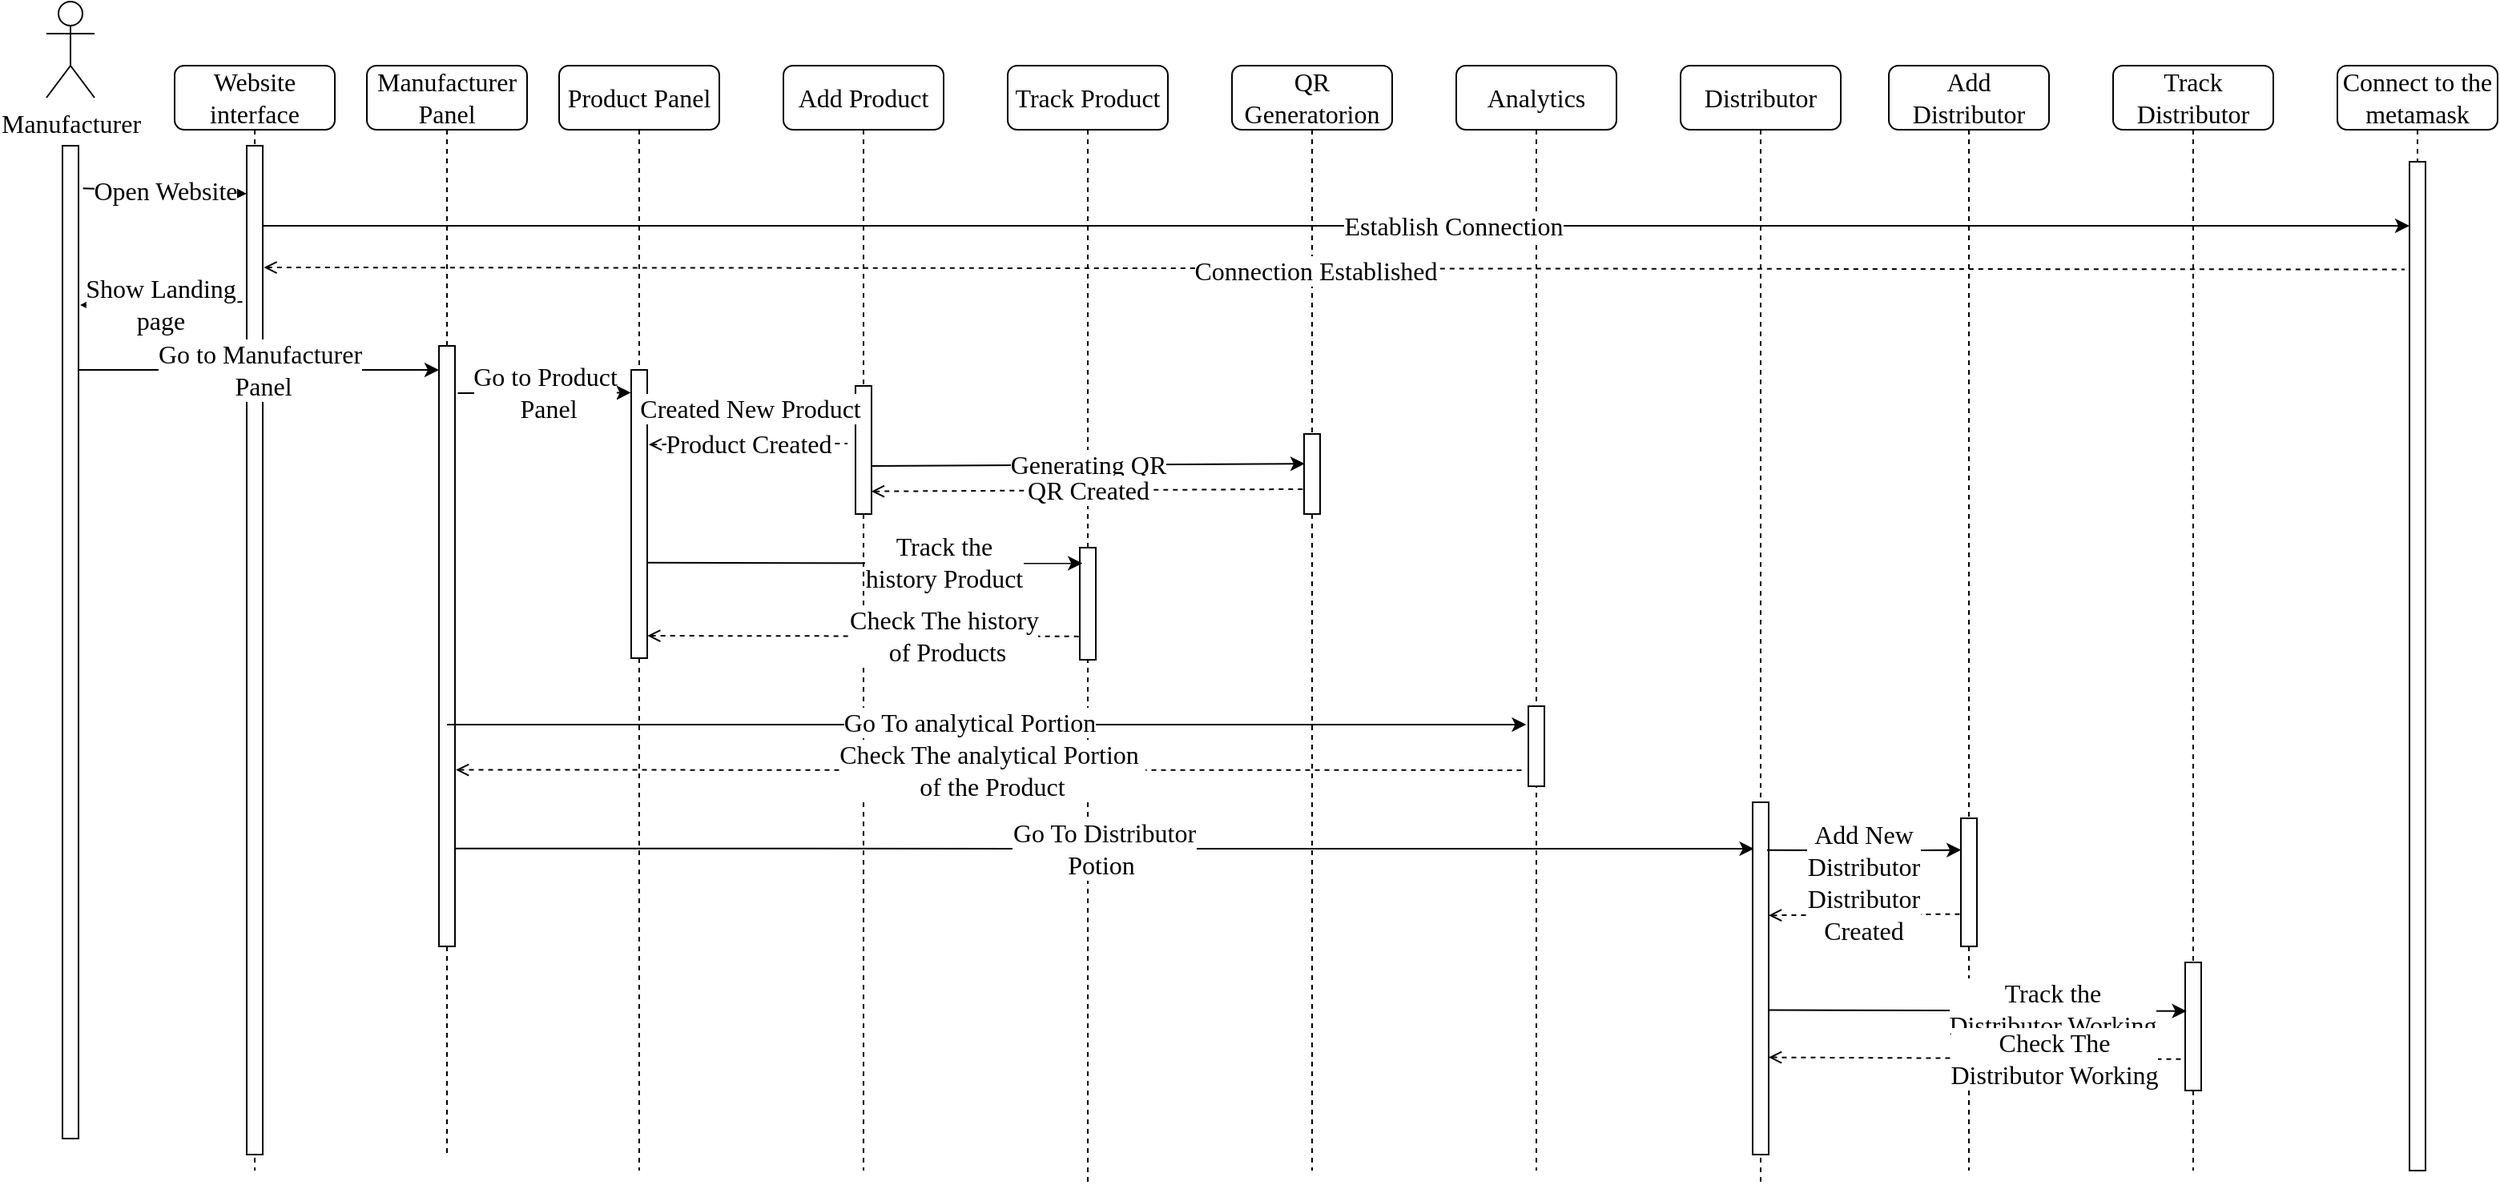 <mxfile version="20.5.3" type="device"><diagram name="Page-1" id="13e1069c-82ec-6db2-03f1-153e76fe0fe0"><mxGraphModel dx="2405" dy="715" grid="1" gridSize="12" guides="1" tooltips="1" connect="1" arrows="1" fold="1" page="1" pageScale="1" pageWidth="827" pageHeight="1169" background="none" math="0" shadow="0"><root><mxCell id="0"/><mxCell id="1" parent="0"/><mxCell id="7baba1c4bc27f4b0-2" value="Product Panel" style="shape=umlLifeline;perimeter=lifelinePerimeter;whiteSpace=wrap;html=1;container=1;collapsible=0;recursiveResize=0;outlineConnect=0;rounded=1;shadow=0;comic=0;labelBackgroundColor=none;strokeWidth=1;fontFamily=Times New Roman;fontSize=16;align=center;" parent="1" vertex="1"><mxGeometry x="140" y="80" width="100" height="690" as="geometry"/></mxCell><mxCell id="7baba1c4bc27f4b0-10" value="" style="html=1;points=[];perimeter=orthogonalPerimeter;rounded=0;shadow=0;comic=0;labelBackgroundColor=none;strokeWidth=1;fontFamily=Times New Roman;fontSize=16;align=center;" parent="7baba1c4bc27f4b0-2" vertex="1"><mxGeometry x="45" y="190" width="10" height="180" as="geometry"/></mxCell><mxCell id="7baba1c4bc27f4b0-3" value="Add Product" style="shape=umlLifeline;perimeter=lifelinePerimeter;whiteSpace=wrap;html=1;container=1;collapsible=0;recursiveResize=0;outlineConnect=0;rounded=1;shadow=0;comic=0;labelBackgroundColor=none;strokeWidth=1;fontFamily=Times New Roman;fontSize=16;align=center;" parent="1" vertex="1"><mxGeometry x="280" y="80" width="100" height="690" as="geometry"/></mxCell><mxCell id="7baba1c4bc27f4b0-13" value="" style="html=1;points=[];perimeter=orthogonalPerimeter;rounded=0;shadow=0;comic=0;labelBackgroundColor=none;strokeWidth=1;fontFamily=Times New Roman;fontSize=16;align=center;" parent="7baba1c4bc27f4b0-3" vertex="1"><mxGeometry x="45" y="200" width="10" height="80" as="geometry"/></mxCell><mxCell id="7baba1c4bc27f4b0-4" value="Track Product" style="shape=umlLifeline;perimeter=lifelinePerimeter;whiteSpace=wrap;html=1;container=1;collapsible=0;recursiveResize=0;outlineConnect=0;rounded=1;shadow=0;comic=0;labelBackgroundColor=none;strokeWidth=1;fontFamily=Times New Roman;fontSize=16;align=center;" parent="1" vertex="1"><mxGeometry x="420" y="80" width="100" height="700" as="geometry"/></mxCell><mxCell id="514tlRzcuJ6zahrFzTzp-49" value="" style="html=1;points=[];perimeter=orthogonalPerimeter;rounded=0;shadow=0;comic=0;labelBackgroundColor=none;strokeWidth=1;fontFamily=Times New Roman;fontSize=16;align=center;" parent="7baba1c4bc27f4b0-4" vertex="1"><mxGeometry x="45" y="301" width="10" height="70" as="geometry"/></mxCell><mxCell id="7baba1c4bc27f4b0-5" value="QR Generatorion" style="shape=umlLifeline;perimeter=lifelinePerimeter;whiteSpace=wrap;html=1;container=1;collapsible=0;recursiveResize=0;outlineConnect=0;rounded=1;shadow=0;comic=0;labelBackgroundColor=none;strokeWidth=1;fontFamily=Times New Roman;fontSize=16;align=center;" parent="1" vertex="1"><mxGeometry x="560" y="80" width="100" height="690" as="geometry"/></mxCell><mxCell id="514tlRzcuJ6zahrFzTzp-64" value="" style="html=1;points=[];perimeter=orthogonalPerimeter;rounded=0;shadow=0;comic=0;labelBackgroundColor=none;strokeWidth=1;fontFamily=Times New Roman;fontSize=16;align=center;" parent="7baba1c4bc27f4b0-5" vertex="1"><mxGeometry x="45" y="230" width="10" height="50" as="geometry"/></mxCell><mxCell id="7baba1c4bc27f4b0-6" value="Analytics" style="shape=umlLifeline;perimeter=lifelinePerimeter;whiteSpace=wrap;html=1;container=1;collapsible=0;recursiveResize=0;outlineConnect=0;rounded=1;shadow=0;comic=0;labelBackgroundColor=none;strokeWidth=1;fontFamily=Times New Roman;fontSize=16;align=center;" parent="1" vertex="1"><mxGeometry x="700" y="80" width="100" height="690" as="geometry"/></mxCell><mxCell id="514tlRzcuJ6zahrFzTzp-73" value="" style="html=1;points=[];perimeter=orthogonalPerimeter;rounded=0;shadow=0;comic=0;labelBackgroundColor=none;strokeWidth=1;fontFamily=Times New Roman;fontSize=16;align=center;" parent="7baba1c4bc27f4b0-6" vertex="1"><mxGeometry x="45" y="400" width="10" height="50" as="geometry"/></mxCell><mxCell id="514tlRzcuJ6zahrFzTzp-4" value="Manufacturer&lt;br style=&quot;font-size: 16px;&quot;&gt;" style="shape=umlActor;verticalLabelPosition=bottom;verticalAlign=top;html=1;outlineConnect=0;fontSize=16;fontFamily=Times New Roman;" parent="1" vertex="1"><mxGeometry x="-180" y="40" width="30" height="60" as="geometry"/></mxCell><mxCell id="514tlRzcuJ6zahrFzTzp-7" value="" style="html=1;points=[];perimeter=orthogonalPerimeter;rounded=0;shadow=0;comic=0;labelBackgroundColor=none;strokeWidth=1;fontFamily=Times New Roman;fontSize=16;align=center;" parent="1" vertex="1"><mxGeometry x="-170" y="130" width="10" height="620" as="geometry"/></mxCell><mxCell id="514tlRzcuJ6zahrFzTzp-19" value="Website interface" style="shape=umlLifeline;perimeter=lifelinePerimeter;whiteSpace=wrap;html=1;container=1;collapsible=0;recursiveResize=0;outlineConnect=0;rounded=1;shadow=0;comic=0;labelBackgroundColor=none;strokeWidth=1;fontFamily=Times New Roman;fontSize=16;align=center;" parent="1" vertex="1"><mxGeometry x="-100" y="80" width="100" height="690" as="geometry"/></mxCell><mxCell id="514tlRzcuJ6zahrFzTzp-20" value="" style="html=1;points=[];perimeter=orthogonalPerimeter;rounded=0;shadow=0;comic=0;labelBackgroundColor=none;strokeWidth=1;fontFamily=Times New Roman;fontSize=16;align=center;" parent="514tlRzcuJ6zahrFzTzp-19" vertex="1"><mxGeometry x="45" y="50" width="10" height="630" as="geometry"/></mxCell><mxCell id="514tlRzcuJ6zahrFzTzp-23" value="Open Website" style="endArrow=classic;html=1;rounded=0;exitX=1.282;exitY=0.043;exitDx=0;exitDy=0;exitPerimeter=0;fontSize=16;fontFamily=Times New Roman;" parent="514tlRzcuJ6zahrFzTzp-19" source="514tlRzcuJ6zahrFzTzp-7" edge="1"><mxGeometry width="50" height="50" relative="1" as="geometry"><mxPoint x="-60" y="80" as="sourcePoint"/><mxPoint x="45" y="80" as="targetPoint"/><Array as="points"/></mxGeometry></mxCell><mxCell id="514tlRzcuJ6zahrFzTzp-24" value="Connect to the metamask" style="shape=umlLifeline;perimeter=lifelinePerimeter;whiteSpace=wrap;html=1;container=1;collapsible=0;recursiveResize=0;outlineConnect=0;rounded=1;shadow=0;comic=0;labelBackgroundColor=none;strokeWidth=1;fontFamily=Times New Roman;fontSize=16;align=center;" parent="1" vertex="1"><mxGeometry x="1250" y="80" width="100" height="690" as="geometry"/></mxCell><mxCell id="514tlRzcuJ6zahrFzTzp-25" value="" style="html=1;points=[];perimeter=orthogonalPerimeter;rounded=0;shadow=0;comic=0;labelBackgroundColor=none;strokeWidth=1;fontFamily=Times New Roman;fontSize=16;align=center;" parent="514tlRzcuJ6zahrFzTzp-24" vertex="1"><mxGeometry x="45" y="60" width="10" height="630" as="geometry"/></mxCell><mxCell id="514tlRzcuJ6zahrFzTzp-27" value="" style="endArrow=classic;html=1;rounded=0;fontSize=16;fontFamily=Times New Roman;" parent="1" source="514tlRzcuJ6zahrFzTzp-20" target="514tlRzcuJ6zahrFzTzp-25" edge="1"><mxGeometry width="50" height="50" relative="1" as="geometry"><mxPoint x="30" y="170" as="sourcePoint"/><mxPoint x="1290" y="180" as="targetPoint"/><Array as="points"><mxPoint x="490" y="180"/></Array></mxGeometry></mxCell><mxCell id="514tlRzcuJ6zahrFzTzp-28" value="Establish Connection" style="edgeLabel;html=1;align=center;verticalAlign=middle;resizable=0;points=[];fontSize=16;fontFamily=Times New Roman;" parent="514tlRzcuJ6zahrFzTzp-27" vertex="1" connectable="0"><mxGeometry x="0.363" y="4" relative="1" as="geometry"><mxPoint x="-170" y="4" as="offset"/></mxGeometry></mxCell><mxCell id="514tlRzcuJ6zahrFzTzp-14" value="" style="endArrow=none;dashed=1;html=1;rounded=0;startArrow=open;startFill=0;entryX=-0.3;entryY=0.121;entryDx=0;entryDy=0;entryPerimeter=0;exitX=1.068;exitY=0.182;exitDx=0;exitDy=0;exitPerimeter=0;fontSize=16;fontFamily=Times New Roman;" parent="1" edge="1"><mxGeometry width="50" height="50" relative="1" as="geometry"><mxPoint x="-44.32" y="206" as="sourcePoint"/><mxPoint x="1292" y="207.28" as="targetPoint"/><Array as="points"/></mxGeometry></mxCell><mxCell id="514tlRzcuJ6zahrFzTzp-30" value="Connection Established" style="edgeLabel;html=1;align=center;verticalAlign=middle;resizable=0;points=[];fontSize=16;fontFamily=Times New Roman;" parent="514tlRzcuJ6zahrFzTzp-14" vertex="1" connectable="0"><mxGeometry x="-0.037" y="-1" relative="1" as="geometry"><mxPoint x="13" as="offset"/></mxGeometry></mxCell><mxCell id="514tlRzcuJ6zahrFzTzp-36" value="Go to Product&lt;br style=&quot;font-size: 16px;&quot;&gt;&amp;nbsp;Panel" style="endArrow=classic;html=1;rounded=0;entryX=-0.016;entryY=0.114;entryDx=0;entryDy=0;entryPerimeter=0;exitX=1.176;exitY=0.115;exitDx=0;exitDy=0;exitPerimeter=0;fontSize=16;fontFamily=Times New Roman;" parent="1" edge="1"><mxGeometry width="50" height="50" relative="1" as="geometry"><mxPoint x="76.76" y="284.45" as="sourcePoint"/><mxPoint x="184.84" y="284.22" as="targetPoint"/></mxGeometry></mxCell><mxCell id="514tlRzcuJ6zahrFzTzp-45" value="Created New Product" style="endArrow=classic;html=1;rounded=0;exitX=1.046;exitY=0.195;exitDx=0;exitDy=0;exitPerimeter=0;entryX=-0.185;entryY=0.15;entryDx=0;entryDy=0;entryPerimeter=0;fontSize=16;fontFamily=Times New Roman;" parent="1" edge="1"><mxGeometry width="50" height="50" relative="1" as="geometry"><mxPoint x="195.46" y="293.85" as="sourcePoint"/><mxPoint x="323.15" y="294" as="targetPoint"/></mxGeometry></mxCell><mxCell id="514tlRzcuJ6zahrFzTzp-50" value="Show Landing &lt;br style=&quot;font-size: 16px;&quot;&gt;page" style="endArrow=none;dashed=1;html=1;rounded=0;startArrow=open;startFill=0;exitX=1.1;exitY=0.178;exitDx=0;exitDy=0;exitPerimeter=0;entryX=-0.257;entryY=0.203;entryDx=0;entryDy=0;entryPerimeter=0;fontSize=16;fontFamily=Times New Roman;" parent="1" edge="1"><mxGeometry width="50" height="50" relative="1" as="geometry"><mxPoint x="-159.0" y="229.56" as="sourcePoint"/><mxPoint x="-57.57" y="227.5" as="targetPoint"/></mxGeometry></mxCell><mxCell id="514tlRzcuJ6zahrFzTzp-52" value="Product Created" style="endArrow=none;dashed=1;html=1;rounded=0;startArrow=open;startFill=0;exitX=1.095;exitY=0.307;exitDx=0;exitDy=0;exitPerimeter=0;fontSize=16;fontFamily=Times New Roman;" parent="1" edge="1"><mxGeometry width="50" height="50" relative="1" as="geometry"><mxPoint x="195.95" y="316.61" as="sourcePoint"/><mxPoint x="320" y="316" as="targetPoint"/></mxGeometry></mxCell><mxCell id="514tlRzcuJ6zahrFzTzp-61" value="Track the &lt;br style=&quot;font-size: 16px;&quot;&gt;history Product" style="endArrow=classic;html=1;rounded=0;exitX=1.002;exitY=0.454;exitDx=0;exitDy=0;exitPerimeter=0;entryX=0.161;entryY=0.14;entryDx=0;entryDy=0;entryPerimeter=0;fontSize=16;fontFamily=Times New Roman;" parent="1" edge="1"><mxGeometry x="0.362" y="1" width="50" height="50" relative="1" as="geometry"><mxPoint x="195.02" y="390.42" as="sourcePoint"/><mxPoint x="466.61" y="390.8" as="targetPoint"/><mxPoint as="offset"/></mxGeometry></mxCell><mxCell id="514tlRzcuJ6zahrFzTzp-63" value="Generating QR" style="endArrow=classic;html=1;rounded=0;exitX=1.045;exitY=0.625;exitDx=0;exitDy=0;exitPerimeter=0;fontSize=16;fontFamily=Times New Roman;" parent="1" source="7baba1c4bc27f4b0-13" edge="1"><mxGeometry width="50" height="50" relative="1" as="geometry"><mxPoint x="340" y="330" as="sourcePoint"/><mxPoint x="605.5" y="328.6" as="targetPoint"/></mxGeometry></mxCell><mxCell id="514tlRzcuJ6zahrFzTzp-65" value="QR Created" style="endArrow=none;dashed=1;html=1;rounded=0;startArrow=open;startFill=0;exitX=0.991;exitY=0.823;exitDx=0;exitDy=0;exitPerimeter=0;entryX=0.009;entryY=0.789;entryDx=0;entryDy=0;entryPerimeter=0;fontSize=16;fontFamily=Times New Roman;" parent="1" source="7baba1c4bc27f4b0-13" edge="1"><mxGeometry width="50" height="50" relative="1" as="geometry"><mxPoint x="335.64" y="342.235" as="sourcePoint"/><mxPoint x="605.09" y="344.45" as="targetPoint"/></mxGeometry></mxCell><mxCell id="514tlRzcuJ6zahrFzTzp-67" value="Check The history&lt;br style=&quot;font-size: 16px;&quot;&gt;&amp;nbsp;of Products" style="endArrow=none;dashed=1;html=1;rounded=0;startArrow=open;startFill=0;exitX=1.027;exitY=0.861;exitDx=0;exitDy=0;exitPerimeter=0;entryX=0.009;entryY=0.789;entryDx=0;entryDy=0;entryPerimeter=0;fontSize=16;fontFamily=Times New Roman;" parent="1" edge="1"><mxGeometry x="0.371" width="50" height="50" relative="1" as="geometry"><mxPoint x="195.09" y="436.005" as="sourcePoint"/><mxPoint x="464.91" y="436.44" as="targetPoint"/><mxPoint as="offset"/></mxGeometry></mxCell><mxCell id="514tlRzcuJ6zahrFzTzp-68" value="Manufacturer Panel" style="shape=umlLifeline;perimeter=lifelinePerimeter;whiteSpace=wrap;html=1;container=1;collapsible=0;recursiveResize=0;outlineConnect=0;rounded=1;shadow=0;comic=0;labelBackgroundColor=none;strokeWidth=1;fontFamily=Times New Roman;fontSize=16;align=center;" parent="1" vertex="1"><mxGeometry x="20" y="80" width="100" height="680" as="geometry"/></mxCell><mxCell id="514tlRzcuJ6zahrFzTzp-69" value="" style="html=1;points=[];perimeter=orthogonalPerimeter;rounded=0;shadow=0;comic=0;labelBackgroundColor=none;strokeWidth=1;fontFamily=Times New Roman;fontSize=16;align=center;" parent="514tlRzcuJ6zahrFzTzp-68" vertex="1"><mxGeometry x="45" y="175" width="10" height="375" as="geometry"/></mxCell><mxCell id="514tlRzcuJ6zahrFzTzp-70" value="Go to Manufacturer&lt;br style=&quot;font-size: 16px;&quot;&gt;&amp;nbsp;Panel" style="endArrow=classic;html=1;rounded=0;fontSize=16;fontFamily=Times New Roman;" parent="1" edge="1"><mxGeometry width="50" height="50" relative="1" as="geometry"><mxPoint x="-160" y="270" as="sourcePoint"/><mxPoint x="65" y="270" as="targetPoint"/></mxGeometry></mxCell><mxCell id="514tlRzcuJ6zahrFzTzp-75" value="Go To analytical Portion" style="endArrow=classic;html=1;rounded=0;entryX=-0.129;entryY=0.229;entryDx=0;entryDy=0;entryPerimeter=0;fontSize=16;fontFamily=Times New Roman;" parent="1" source="514tlRzcuJ6zahrFzTzp-68" target="514tlRzcuJ6zahrFzTzp-73" edge="1"><mxGeometry x="-0.032" y="1" width="50" height="50" relative="1" as="geometry"><mxPoint x="130" y="570" as="sourcePoint"/><mxPoint x="170" y="470" as="targetPoint"/><mxPoint as="offset"/></mxGeometry></mxCell><mxCell id="514tlRzcuJ6zahrFzTzp-77" value="Check The analytical Portion&amp;nbsp;&lt;br style=&quot;font-size: 16px;&quot;&gt;of the Product" style="endArrow=none;dashed=1;html=1;rounded=0;startArrow=open;startFill=0;entryX=-0.133;entryY=0.479;entryDx=0;entryDy=0;entryPerimeter=0;exitX=1.052;exitY=0.855;exitDx=0;exitDy=0;exitPerimeter=0;fontSize=16;fontFamily=Times New Roman;" parent="1" edge="1"><mxGeometry width="50" height="50" relative="1" as="geometry"><mxPoint x="75.52" y="519.775" as="sourcePoint"/><mxPoint x="743.67" y="519.95" as="targetPoint"/></mxGeometry></mxCell><mxCell id="7bHZcVZJY_6O6t-hn6Lc-1" value="Distributor" style="shape=umlLifeline;perimeter=lifelinePerimeter;whiteSpace=wrap;html=1;container=1;collapsible=0;recursiveResize=0;outlineConnect=0;rounded=1;shadow=0;comic=0;labelBackgroundColor=none;strokeWidth=1;fontFamily=Times New Roman;fontSize=16;align=center;" parent="1" vertex="1"><mxGeometry x="840" y="80" width="100" height="700" as="geometry"/></mxCell><mxCell id="7bHZcVZJY_6O6t-hn6Lc-2" value="" style="html=1;points=[];perimeter=orthogonalPerimeter;rounded=0;shadow=0;comic=0;labelBackgroundColor=none;strokeWidth=1;fontFamily=Times New Roman;fontSize=16;align=center;" parent="7bHZcVZJY_6O6t-hn6Lc-1" vertex="1"><mxGeometry x="45" y="460" width="10" height="220" as="geometry"/></mxCell><mxCell id="7bHZcVZJY_6O6t-hn6Lc-9" value="Distributor &lt;br style=&quot;font-size: 16px;&quot;&gt;Created" style="endArrow=none;dashed=1;html=1;rounded=0;startArrow=open;startFill=0;exitX=1.095;exitY=0.307;exitDx=0;exitDy=0;exitPerimeter=0;entryX=-0.071;entryY=0.748;entryDx=0;entryDy=0;entryPerimeter=0;fontSize=16;fontFamily=Times New Roman;" parent="7bHZcVZJY_6O6t-hn6Lc-1" target="7bHZcVZJY_6O6t-hn6Lc-5" edge="1"><mxGeometry width="50" height="50" relative="1" as="geometry"><mxPoint x="55" y="530.61" as="sourcePoint"/><mxPoint x="179.05" y="530.0" as="targetPoint"/></mxGeometry></mxCell><mxCell id="7bHZcVZJY_6O6t-hn6Lc-3" value="Go To Distributor &lt;br style=&quot;font-size: 16px;&quot;&gt;Potion&amp;nbsp;" style="endArrow=classic;html=1;rounded=0;entryX=0.077;entryY=0.132;entryDx=0;entryDy=0;entryPerimeter=0;exitX=1;exitY=0.837;exitDx=0;exitDy=0;exitPerimeter=0;fontSize=16;fontFamily=Times New Roman;" parent="1" source="514tlRzcuJ6zahrFzTzp-69" target="7bHZcVZJY_6O6t-hn6Lc-2" edge="1"><mxGeometry width="50" height="50" relative="1" as="geometry"><mxPoint x="80" y="569" as="sourcePoint"/><mxPoint x="200" y="580" as="targetPoint"/></mxGeometry></mxCell><mxCell id="7bHZcVZJY_6O6t-hn6Lc-4" value="Add Distributor" style="shape=umlLifeline;perimeter=lifelinePerimeter;whiteSpace=wrap;html=1;container=1;collapsible=0;recursiveResize=0;outlineConnect=0;rounded=1;shadow=0;comic=0;labelBackgroundColor=none;strokeWidth=1;fontFamily=Times New Roman;fontSize=16;align=center;" parent="1" vertex="1"><mxGeometry x="970" y="80" width="100" height="690" as="geometry"/></mxCell><mxCell id="7bHZcVZJY_6O6t-hn6Lc-5" value="" style="html=1;points=[];perimeter=orthogonalPerimeter;rounded=0;shadow=0;comic=0;labelBackgroundColor=none;strokeWidth=1;fontFamily=Times New Roman;fontSize=16;align=center;" parent="7bHZcVZJY_6O6t-hn6Lc-4" vertex="1"><mxGeometry x="45" y="470" width="10" height="80" as="geometry"/></mxCell><mxCell id="7bHZcVZJY_6O6t-hn6Lc-8" value="Add New &lt;br style=&quot;font-size: 16px;&quot;&gt;Distributor" style="endArrow=classic;html=1;rounded=0;exitX=0.897;exitY=0.136;exitDx=0;exitDy=0;exitPerimeter=0;entryX=0.011;entryY=0.247;entryDx=0;entryDy=0;entryPerimeter=0;fontSize=16;fontFamily=Times New Roman;" parent="1" source="7bHZcVZJY_6O6t-hn6Lc-2" target="7bHZcVZJY_6O6t-hn6Lc-5" edge="1"><mxGeometry width="50" height="50" relative="1" as="geometry"><mxPoint x="900" y="570" as="sourcePoint"/><mxPoint x="1010" y="570" as="targetPoint"/><Array as="points"><mxPoint x="990" y="570"/></Array></mxGeometry></mxCell><mxCell id="7bHZcVZJY_6O6t-hn6Lc-10" value="Track Distributor" style="shape=umlLifeline;perimeter=lifelinePerimeter;whiteSpace=wrap;html=1;container=1;collapsible=0;recursiveResize=0;outlineConnect=0;rounded=1;shadow=0;comic=0;labelBackgroundColor=none;strokeWidth=1;fontFamily=Times New Roman;fontSize=16;align=center;" parent="1" vertex="1"><mxGeometry x="1110" y="80" width="100" height="690" as="geometry"/></mxCell><mxCell id="7bHZcVZJY_6O6t-hn6Lc-11" value="" style="html=1;points=[];perimeter=orthogonalPerimeter;rounded=0;shadow=0;comic=0;labelBackgroundColor=none;strokeWidth=1;fontFamily=Times New Roman;fontSize=16;align=center;" parent="7bHZcVZJY_6O6t-hn6Lc-10" vertex="1"><mxGeometry x="45" y="560" width="10" height="80" as="geometry"/></mxCell><mxCell id="7bHZcVZJY_6O6t-hn6Lc-12" value="Track the &lt;br style=&quot;font-size: 16px;&quot;&gt;Distributor Working" style="endArrow=classic;html=1;rounded=0;entryX=0.161;entryY=0.14;entryDx=0;entryDy=0;entryPerimeter=0;exitX=0.991;exitY=0.59;exitDx=0;exitDy=0;exitPerimeter=0;fontSize=16;fontFamily=Times New Roman;" parent="1" source="7bHZcVZJY_6O6t-hn6Lc-2" edge="1"><mxGeometry x="0.362" y="1" width="50" height="50" relative="1" as="geometry"><mxPoint x="900" y="670" as="sourcePoint"/><mxPoint x="1155.8" y="670.38" as="targetPoint"/><mxPoint as="offset"/></mxGeometry></mxCell><mxCell id="7bHZcVZJY_6O6t-hn6Lc-13" value="Check The &lt;br style=&quot;font-size: 16px;&quot;&gt;Distributor Working" style="endArrow=none;dashed=1;html=1;rounded=0;startArrow=open;startFill=0;entryX=0.009;entryY=0.789;entryDx=0;entryDy=0;entryPerimeter=0;exitX=1;exitY=0.724;exitDx=0;exitDy=0;exitPerimeter=0;fontSize=16;fontFamily=Times New Roman;" parent="1" source="7bHZcVZJY_6O6t-hn6Lc-2" edge="1"><mxGeometry x="0.371" width="50" height="50" relative="1" as="geometry"><mxPoint x="900" y="700" as="sourcePoint"/><mxPoint x="1154.91" y="700.43" as="targetPoint"/><mxPoint as="offset"/></mxGeometry></mxCell></root></mxGraphModel></diagram></mxfile>